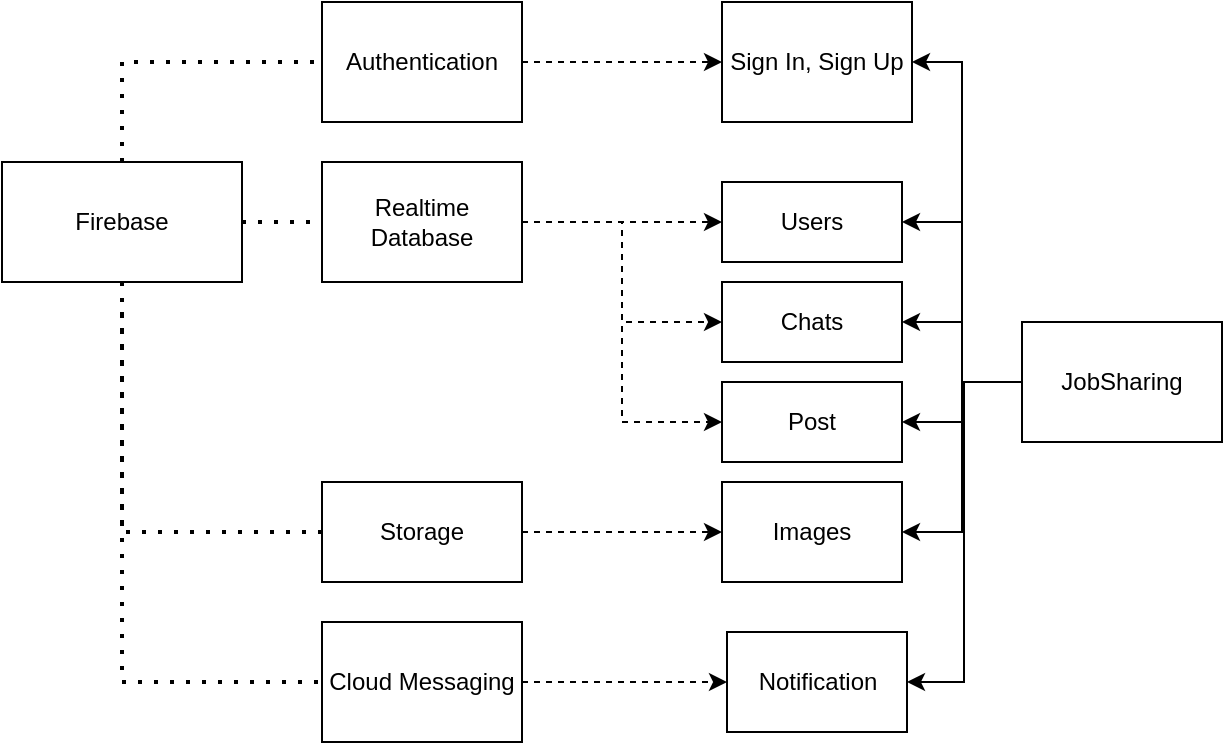 <mxfile version="20.6.0" type="github">
  <diagram id="1DsKtx8cy0jESFwRhWg8" name="Page-1">
    <mxGraphModel dx="657" dy="1089" grid="1" gridSize="10" guides="1" tooltips="1" connect="1" arrows="1" fold="1" page="1" pageScale="1" pageWidth="850" pageHeight="1100" math="0" shadow="0">
      <root>
        <mxCell id="0" />
        <mxCell id="1" parent="0" />
        <mxCell id="vdiHF2z8f4EFCGJeU7Su-23" style="edgeStyle=orthogonalEdgeStyle;rounded=0;orthogonalLoop=1;jettySize=auto;html=1;exitX=1;exitY=0.5;exitDx=0;exitDy=0;entryX=0;entryY=0.5;entryDx=0;entryDy=0;dashed=1;" edge="1" parent="1" source="vdiHF2z8f4EFCGJeU7Su-4" target="vdiHF2z8f4EFCGJeU7Su-17">
          <mxGeometry relative="1" as="geometry" />
        </mxCell>
        <mxCell id="vdiHF2z8f4EFCGJeU7Su-24" style="edgeStyle=orthogonalEdgeStyle;rounded=0;orthogonalLoop=1;jettySize=auto;html=1;exitX=1;exitY=0.5;exitDx=0;exitDy=0;entryX=0;entryY=0.5;entryDx=0;entryDy=0;dashed=1;" edge="1" parent="1" source="vdiHF2z8f4EFCGJeU7Su-4" target="vdiHF2z8f4EFCGJeU7Su-19">
          <mxGeometry relative="1" as="geometry" />
        </mxCell>
        <mxCell id="vdiHF2z8f4EFCGJeU7Su-25" style="edgeStyle=orthogonalEdgeStyle;rounded=0;orthogonalLoop=1;jettySize=auto;html=1;exitX=1;exitY=0.5;exitDx=0;exitDy=0;entryX=0;entryY=0.5;entryDx=0;entryDy=0;dashed=1;" edge="1" parent="1" source="vdiHF2z8f4EFCGJeU7Su-4" target="vdiHF2z8f4EFCGJeU7Su-20">
          <mxGeometry relative="1" as="geometry" />
        </mxCell>
        <mxCell id="vdiHF2z8f4EFCGJeU7Su-4" value="Realtime Database" style="rounded=0;whiteSpace=wrap;html=1;" vertex="1" parent="1">
          <mxGeometry x="160" y="220" width="100" height="60" as="geometry" />
        </mxCell>
        <mxCell id="vdiHF2z8f4EFCGJeU7Su-29" style="edgeStyle=orthogonalEdgeStyle;rounded=0;orthogonalLoop=1;jettySize=auto;html=1;entryX=1;entryY=0.5;entryDx=0;entryDy=0;" edge="1" parent="1" source="vdiHF2z8f4EFCGJeU7Su-5" target="vdiHF2z8f4EFCGJeU7Su-13">
          <mxGeometry relative="1" as="geometry">
            <Array as="points">
              <mxPoint x="480" y="330" />
              <mxPoint x="480" y="170" />
            </Array>
          </mxGeometry>
        </mxCell>
        <mxCell id="vdiHF2z8f4EFCGJeU7Su-30" style="edgeStyle=orthogonalEdgeStyle;rounded=0;orthogonalLoop=1;jettySize=auto;html=1;exitX=0;exitY=0.5;exitDx=0;exitDy=0;entryX=1;entryY=0.5;entryDx=0;entryDy=0;" edge="1" parent="1" source="vdiHF2z8f4EFCGJeU7Su-5" target="vdiHF2z8f4EFCGJeU7Su-17">
          <mxGeometry relative="1" as="geometry" />
        </mxCell>
        <mxCell id="vdiHF2z8f4EFCGJeU7Su-31" style="edgeStyle=orthogonalEdgeStyle;rounded=0;orthogonalLoop=1;jettySize=auto;html=1;exitX=0;exitY=0.5;exitDx=0;exitDy=0;entryX=1;entryY=0.5;entryDx=0;entryDy=0;" edge="1" parent="1" source="vdiHF2z8f4EFCGJeU7Su-5" target="vdiHF2z8f4EFCGJeU7Su-19">
          <mxGeometry relative="1" as="geometry" />
        </mxCell>
        <mxCell id="vdiHF2z8f4EFCGJeU7Su-32" style="edgeStyle=orthogonalEdgeStyle;rounded=0;orthogonalLoop=1;jettySize=auto;html=1;exitX=0;exitY=0.5;exitDx=0;exitDy=0;entryX=1;entryY=0.5;entryDx=0;entryDy=0;" edge="1" parent="1" source="vdiHF2z8f4EFCGJeU7Su-5" target="vdiHF2z8f4EFCGJeU7Su-20">
          <mxGeometry relative="1" as="geometry" />
        </mxCell>
        <mxCell id="vdiHF2z8f4EFCGJeU7Su-33" style="edgeStyle=orthogonalEdgeStyle;rounded=0;orthogonalLoop=1;jettySize=auto;html=1;exitX=0;exitY=0.5;exitDx=0;exitDy=0;entryX=1;entryY=0.5;entryDx=0;entryDy=0;" edge="1" parent="1" source="vdiHF2z8f4EFCGJeU7Su-5" target="vdiHF2z8f4EFCGJeU7Su-26">
          <mxGeometry relative="1" as="geometry" />
        </mxCell>
        <mxCell id="vdiHF2z8f4EFCGJeU7Su-34" style="edgeStyle=orthogonalEdgeStyle;rounded=0;orthogonalLoop=1;jettySize=auto;html=1;exitX=0;exitY=0.5;exitDx=0;exitDy=0;entryX=1;entryY=0.5;entryDx=0;entryDy=0;" edge="1" parent="1" source="vdiHF2z8f4EFCGJeU7Su-5" target="vdiHF2z8f4EFCGJeU7Su-15">
          <mxGeometry relative="1" as="geometry">
            <Array as="points">
              <mxPoint x="481" y="330" />
              <mxPoint x="481" y="480" />
            </Array>
          </mxGeometry>
        </mxCell>
        <mxCell id="vdiHF2z8f4EFCGJeU7Su-5" value="JobSharing" style="rounded=0;whiteSpace=wrap;html=1;" vertex="1" parent="1">
          <mxGeometry x="510" y="300" width="100" height="60" as="geometry" />
        </mxCell>
        <mxCell id="vdiHF2z8f4EFCGJeU7Su-14" style="edgeStyle=orthogonalEdgeStyle;rounded=0;orthogonalLoop=1;jettySize=auto;html=1;exitX=1;exitY=0.5;exitDx=0;exitDy=0;entryX=0;entryY=0.5;entryDx=0;entryDy=0;dashed=1;" edge="1" parent="1" source="vdiHF2z8f4EFCGJeU7Su-6" target="vdiHF2z8f4EFCGJeU7Su-13">
          <mxGeometry relative="1" as="geometry" />
        </mxCell>
        <mxCell id="vdiHF2z8f4EFCGJeU7Su-6" value="Authentication" style="rounded=0;whiteSpace=wrap;html=1;" vertex="1" parent="1">
          <mxGeometry x="160" y="140" width="100" height="60" as="geometry" />
        </mxCell>
        <mxCell id="vdiHF2z8f4EFCGJeU7Su-28" style="edgeStyle=orthogonalEdgeStyle;rounded=0;orthogonalLoop=1;jettySize=auto;html=1;exitX=1;exitY=0.5;exitDx=0;exitDy=0;entryX=0;entryY=0.5;entryDx=0;entryDy=0;dashed=1;" edge="1" parent="1" source="vdiHF2z8f4EFCGJeU7Su-7" target="vdiHF2z8f4EFCGJeU7Su-15">
          <mxGeometry relative="1" as="geometry" />
        </mxCell>
        <mxCell id="vdiHF2z8f4EFCGJeU7Su-7" value="Cloud Messaging" style="rounded=0;whiteSpace=wrap;html=1;" vertex="1" parent="1">
          <mxGeometry x="160" y="450" width="100" height="60" as="geometry" />
        </mxCell>
        <mxCell id="vdiHF2z8f4EFCGJeU7Su-8" value="Firebase" style="rounded=0;whiteSpace=wrap;html=1;" vertex="1" parent="1">
          <mxGeometry y="220" width="120" height="60" as="geometry" />
        </mxCell>
        <mxCell id="vdiHF2z8f4EFCGJeU7Su-9" value="" style="endArrow=none;dashed=1;html=1;dashPattern=1 3;strokeWidth=2;rounded=0;exitX=0.5;exitY=1;exitDx=0;exitDy=0;entryX=0;entryY=0.5;entryDx=0;entryDy=0;" edge="1" parent="1" source="vdiHF2z8f4EFCGJeU7Su-8" target="vdiHF2z8f4EFCGJeU7Su-7">
          <mxGeometry width="50" height="50" relative="1" as="geometry">
            <mxPoint x="310" y="470" as="sourcePoint" />
            <mxPoint x="360" y="420" as="targetPoint" />
            <Array as="points">
              <mxPoint x="60" y="480" />
            </Array>
          </mxGeometry>
        </mxCell>
        <mxCell id="vdiHF2z8f4EFCGJeU7Su-11" value="" style="endArrow=none;dashed=1;html=1;dashPattern=1 3;strokeWidth=2;rounded=0;exitX=1;exitY=0.5;exitDx=0;exitDy=0;entryX=0;entryY=0.5;entryDx=0;entryDy=0;" edge="1" parent="1" source="vdiHF2z8f4EFCGJeU7Su-8" target="vdiHF2z8f4EFCGJeU7Su-4">
          <mxGeometry width="50" height="50" relative="1" as="geometry">
            <mxPoint x="310" y="470" as="sourcePoint" />
            <mxPoint x="360" y="420" as="targetPoint" />
          </mxGeometry>
        </mxCell>
        <mxCell id="vdiHF2z8f4EFCGJeU7Su-12" value="" style="endArrow=none;dashed=1;html=1;dashPattern=1 3;strokeWidth=2;rounded=0;exitX=0.5;exitY=0;exitDx=0;exitDy=0;entryX=0;entryY=0.5;entryDx=0;entryDy=0;" edge="1" parent="1" source="vdiHF2z8f4EFCGJeU7Su-8" target="vdiHF2z8f4EFCGJeU7Su-6">
          <mxGeometry width="50" height="50" relative="1" as="geometry">
            <mxPoint x="310" y="470" as="sourcePoint" />
            <mxPoint x="360" y="420" as="targetPoint" />
            <Array as="points">
              <mxPoint x="60" y="170" />
            </Array>
          </mxGeometry>
        </mxCell>
        <mxCell id="vdiHF2z8f4EFCGJeU7Su-13" value="Sign In, Sign Up" style="rounded=0;whiteSpace=wrap;html=1;" vertex="1" parent="1">
          <mxGeometry x="360" y="140" width="95" height="60" as="geometry" />
        </mxCell>
        <mxCell id="vdiHF2z8f4EFCGJeU7Su-15" value="Notification" style="rounded=0;whiteSpace=wrap;html=1;" vertex="1" parent="1">
          <mxGeometry x="362.5" y="455" width="90" height="50" as="geometry" />
        </mxCell>
        <mxCell id="vdiHF2z8f4EFCGJeU7Su-17" value="Users" style="rounded=0;whiteSpace=wrap;html=1;" vertex="1" parent="1">
          <mxGeometry x="360" y="230" width="90" height="40" as="geometry" />
        </mxCell>
        <mxCell id="vdiHF2z8f4EFCGJeU7Su-19" value="Chats" style="rounded=0;whiteSpace=wrap;html=1;" vertex="1" parent="1">
          <mxGeometry x="360" y="280" width="90" height="40" as="geometry" />
        </mxCell>
        <mxCell id="vdiHF2z8f4EFCGJeU7Su-20" value="Post" style="rounded=0;whiteSpace=wrap;html=1;" vertex="1" parent="1">
          <mxGeometry x="360" y="330" width="90" height="40" as="geometry" />
        </mxCell>
        <mxCell id="vdiHF2z8f4EFCGJeU7Su-27" style="edgeStyle=orthogonalEdgeStyle;rounded=0;orthogonalLoop=1;jettySize=auto;html=1;entryX=0;entryY=0.5;entryDx=0;entryDy=0;dashed=1;" edge="1" parent="1" source="vdiHF2z8f4EFCGJeU7Su-21" target="vdiHF2z8f4EFCGJeU7Su-26">
          <mxGeometry relative="1" as="geometry" />
        </mxCell>
        <mxCell id="vdiHF2z8f4EFCGJeU7Su-21" value="Storage" style="rounded=0;whiteSpace=wrap;html=1;" vertex="1" parent="1">
          <mxGeometry x="160" y="380" width="100" height="50" as="geometry" />
        </mxCell>
        <mxCell id="vdiHF2z8f4EFCGJeU7Su-22" value="" style="endArrow=none;dashed=1;html=1;dashPattern=1 3;strokeWidth=2;rounded=0;exitX=0;exitY=0.5;exitDx=0;exitDy=0;" edge="1" parent="1" source="vdiHF2z8f4EFCGJeU7Su-21">
          <mxGeometry width="50" height="50" relative="1" as="geometry">
            <mxPoint x="270" y="300" as="sourcePoint" />
            <mxPoint x="60" y="290" as="targetPoint" />
            <Array as="points">
              <mxPoint x="60" y="405" />
            </Array>
          </mxGeometry>
        </mxCell>
        <mxCell id="vdiHF2z8f4EFCGJeU7Su-26" value="Images" style="rounded=0;whiteSpace=wrap;html=1;" vertex="1" parent="1">
          <mxGeometry x="360" y="380" width="90" height="50" as="geometry" />
        </mxCell>
      </root>
    </mxGraphModel>
  </diagram>
</mxfile>
